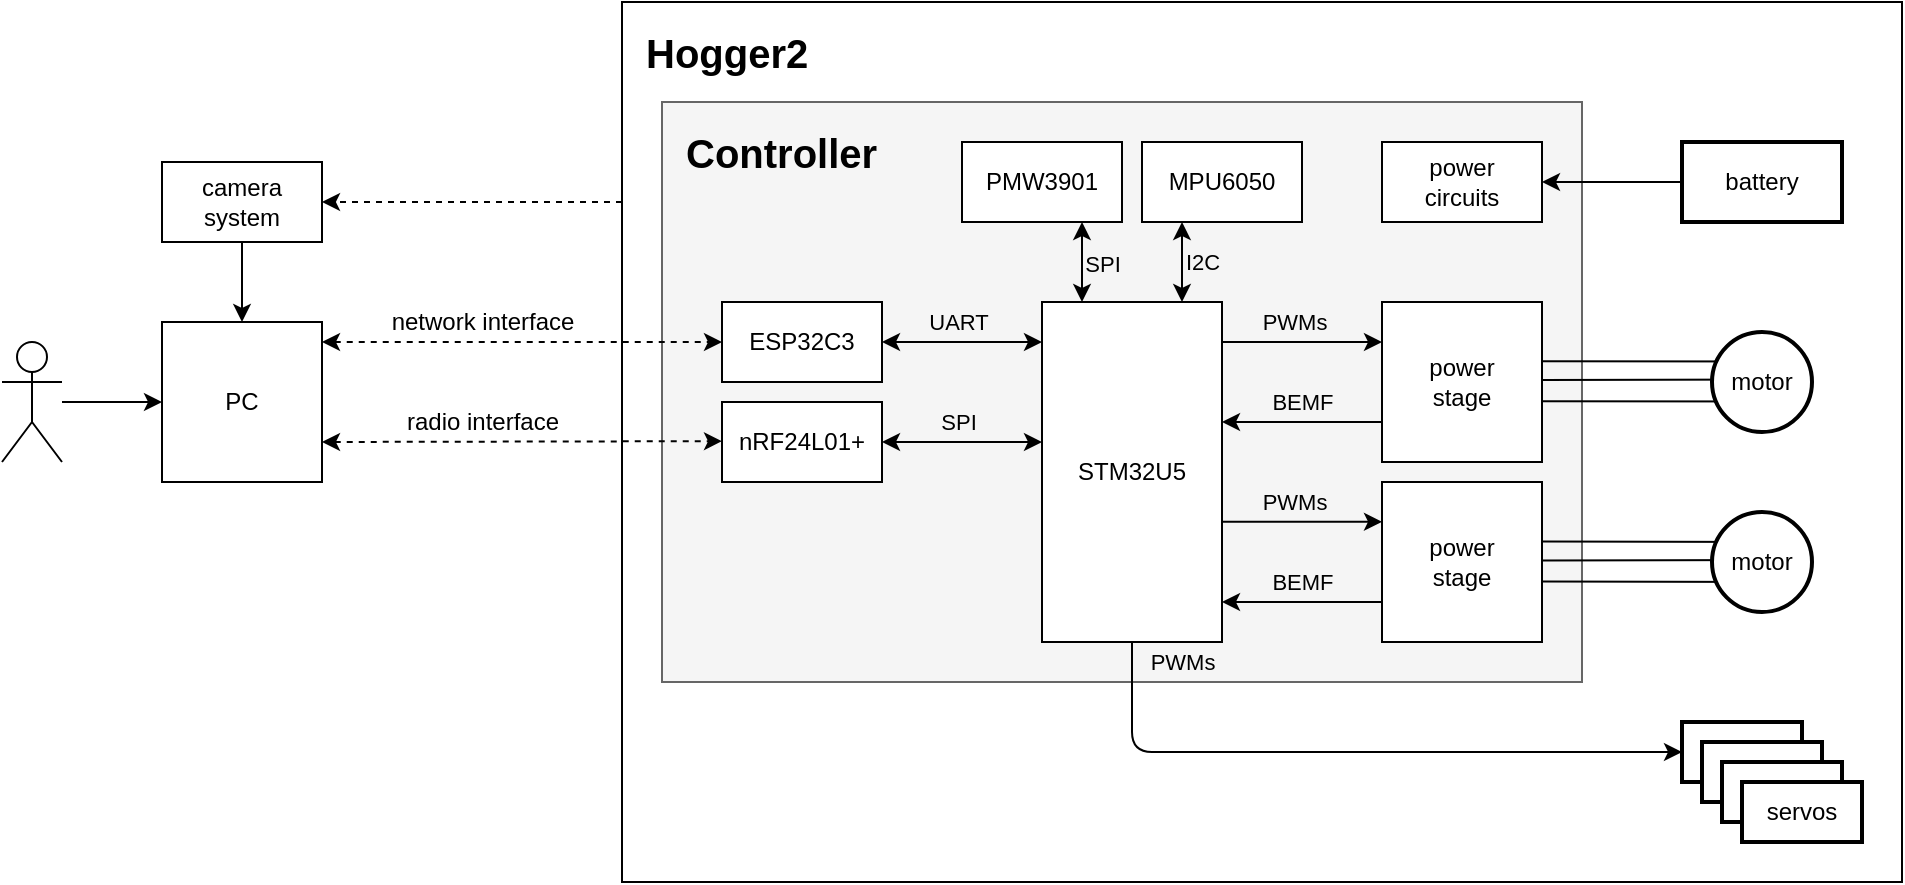 <mxfile>
    <diagram id="qV8_EqAvNHOPIrBKb2IX" name="Page-1">
        <mxGraphModel dx="1090" dy="532" grid="1" gridSize="10" guides="1" tooltips="1" connect="1" arrows="1" fold="1" page="0" pageScale="1" pageWidth="850" pageHeight="1100" math="0" shadow="0">
            <root>
                <mxCell id="0"/>
                <mxCell id="1" parent="0"/>
                <mxCell id="72" value="" style="rounded=0;whiteSpace=wrap;html=1;labelBackgroundColor=none;strokeWidth=1;fontSize=20;" parent="1" vertex="1">
                    <mxGeometry x="270" y="240" width="640" height="440" as="geometry"/>
                </mxCell>
                <mxCell id="61" value="" style="rounded=0;whiteSpace=wrap;html=1;strokeWidth=1;fillColor=#f5f5f5;fontColor=#333333;strokeColor=#666666;" parent="1" vertex="1">
                    <mxGeometry x="290" y="290" width="460" height="290" as="geometry"/>
                </mxCell>
                <mxCell id="2" value="STM32U5" style="rounded=0;whiteSpace=wrap;html=1;" parent="1" vertex="1">
                    <mxGeometry x="480" y="390" width="90" height="170" as="geometry"/>
                </mxCell>
                <mxCell id="3" value="ESP32C3" style="rounded=0;whiteSpace=wrap;html=1;" parent="1" vertex="1">
                    <mxGeometry x="320" y="390" width="80" height="40" as="geometry"/>
                </mxCell>
                <mxCell id="4" value="nRF24L01+" style="rounded=0;whiteSpace=wrap;html=1;" parent="1" vertex="1">
                    <mxGeometry x="320" y="440" width="80" height="40" as="geometry"/>
                </mxCell>
                <mxCell id="5" value="" style="endArrow=classic;startArrow=classic;html=1;exitX=1;exitY=0.5;exitDx=0;exitDy=0;" parent="1" source="3" edge="1">
                    <mxGeometry width="50" height="50" relative="1" as="geometry">
                        <mxPoint x="420" y="410" as="sourcePoint"/>
                        <mxPoint x="480" y="410" as="targetPoint"/>
                    </mxGeometry>
                </mxCell>
                <mxCell id="7" value="UART" style="edgeLabel;html=1;align=center;verticalAlign=middle;resizable=0;points=[];labelBackgroundColor=none;" parent="5" vertex="1" connectable="0">
                    <mxGeometry x="-0.292" y="1" relative="1" as="geometry">
                        <mxPoint x="9" y="-9" as="offset"/>
                    </mxGeometry>
                </mxCell>
                <mxCell id="6" value="" style="endArrow=classic;startArrow=classic;html=1;exitX=1;exitY=0.5;exitDx=0;exitDy=0;" parent="1" source="4" edge="1">
                    <mxGeometry width="50" height="50" relative="1" as="geometry">
                        <mxPoint x="390" y="459.83" as="sourcePoint"/>
                        <mxPoint x="480" y="460" as="targetPoint"/>
                    </mxGeometry>
                </mxCell>
                <mxCell id="8" value="SPI" style="edgeLabel;html=1;align=center;verticalAlign=middle;resizable=0;points=[];labelBackgroundColor=none;" parent="6" vertex="1" connectable="0">
                    <mxGeometry x="-0.267" relative="1" as="geometry">
                        <mxPoint x="8" y="-10" as="offset"/>
                    </mxGeometry>
                </mxCell>
                <mxCell id="9" value="" style="shape=umlActor;verticalLabelPosition=bottom;verticalAlign=top;html=1;outlineConnect=0;" parent="1" vertex="1">
                    <mxGeometry x="-40" y="410" width="30" height="60" as="geometry"/>
                </mxCell>
                <mxCell id="10" value="PC" style="rounded=0;whiteSpace=wrap;html=1;" parent="1" vertex="1">
                    <mxGeometry x="40" y="400" width="80" height="80" as="geometry"/>
                </mxCell>
                <mxCell id="11" value="" style="endArrow=classic;startArrow=none;html=1;entryX=0;entryY=0.5;entryDx=0;entryDy=0;startFill=0;" parent="1" source="9" target="10" edge="1">
                    <mxGeometry width="50" height="50" relative="1" as="geometry">
                        <mxPoint x="75" y="530" as="sourcePoint"/>
                        <mxPoint x="75" y="480" as="targetPoint"/>
                    </mxGeometry>
                </mxCell>
                <mxCell id="15" value="" style="endArrow=classic;startArrow=classic;html=1;dashed=1;entryX=0;entryY=0.5;entryDx=0;entryDy=0;" parent="1" target="3" edge="1">
                    <mxGeometry width="50" height="50" relative="1" as="geometry">
                        <mxPoint x="120" y="410" as="sourcePoint"/>
                        <mxPoint x="310" y="409.58" as="targetPoint"/>
                    </mxGeometry>
                </mxCell>
                <mxCell id="75" value="network interface" style="edgeLabel;html=1;align=center;verticalAlign=middle;resizable=0;points=[];fontSize=12;" parent="15" vertex="1" connectable="0">
                    <mxGeometry x="-0.409" y="2" relative="1" as="geometry">
                        <mxPoint x="21" y="-8" as="offset"/>
                    </mxGeometry>
                </mxCell>
                <mxCell id="16" value="MPU6050" style="rounded=0;whiteSpace=wrap;html=1;" parent="1" vertex="1">
                    <mxGeometry x="530" y="310" width="80" height="40" as="geometry"/>
                </mxCell>
                <mxCell id="17" value="PMW3901" style="rounded=0;whiteSpace=wrap;html=1;" parent="1" vertex="1">
                    <mxGeometry x="440" y="310" width="80" height="40" as="geometry"/>
                </mxCell>
                <mxCell id="18" value="" style="endArrow=classic;startArrow=classic;html=1;" parent="1" edge="1">
                    <mxGeometry width="50" height="50" relative="1" as="geometry">
                        <mxPoint x="500" y="390" as="sourcePoint"/>
                        <mxPoint x="500" y="350" as="targetPoint"/>
                    </mxGeometry>
                </mxCell>
                <mxCell id="21" value="SPI" style="edgeLabel;html=1;align=center;verticalAlign=middle;resizable=0;points=[];labelBackgroundColor=none;" parent="18" vertex="1" connectable="0">
                    <mxGeometry x="-0.38" relative="1" as="geometry">
                        <mxPoint x="10" y="-7" as="offset"/>
                    </mxGeometry>
                </mxCell>
                <mxCell id="19" value="" style="endArrow=classic;startArrow=classic;html=1;" parent="1" edge="1">
                    <mxGeometry width="50" height="50" relative="1" as="geometry">
                        <mxPoint x="550" y="390" as="sourcePoint"/>
                        <mxPoint x="550" y="350" as="targetPoint"/>
                    </mxGeometry>
                </mxCell>
                <mxCell id="20" value="I2C" style="edgeLabel;html=1;align=center;verticalAlign=middle;resizable=0;points=[];labelBackgroundColor=none;" parent="19" vertex="1" connectable="0">
                    <mxGeometry x="-0.24" y="-1" relative="1" as="geometry">
                        <mxPoint x="9" y="-5" as="offset"/>
                    </mxGeometry>
                </mxCell>
                <mxCell id="22" value="power&lt;br&gt;stage" style="rounded=0;whiteSpace=wrap;html=1;" parent="1" vertex="1">
                    <mxGeometry x="650" y="390" width="80" height="80" as="geometry"/>
                </mxCell>
                <mxCell id="23" value="power&lt;br&gt;stage" style="rounded=0;whiteSpace=wrap;html=1;" parent="1" vertex="1">
                    <mxGeometry x="650" y="480" width="80" height="80" as="geometry"/>
                </mxCell>
                <mxCell id="24" value="" style="endArrow=classic;html=1;" parent="1" edge="1">
                    <mxGeometry width="50" height="50" relative="1" as="geometry">
                        <mxPoint x="570" y="410" as="sourcePoint"/>
                        <mxPoint x="650" y="410" as="targetPoint"/>
                    </mxGeometry>
                </mxCell>
                <mxCell id="26" value="PWMs" style="edgeLabel;html=1;align=center;verticalAlign=middle;resizable=0;points=[];labelBackgroundColor=none;" parent="24" vertex="1" connectable="0">
                    <mxGeometry x="-0.453" relative="1" as="geometry">
                        <mxPoint x="14" y="-10" as="offset"/>
                    </mxGeometry>
                </mxCell>
                <mxCell id="28" value="" style="endArrow=classic;html=1;" parent="1" edge="1">
                    <mxGeometry width="50" height="50" relative="1" as="geometry">
                        <mxPoint x="650" y="450" as="sourcePoint"/>
                        <mxPoint x="570" y="450" as="targetPoint"/>
                    </mxGeometry>
                </mxCell>
                <mxCell id="30" value="BEMF" style="edgeLabel;html=1;align=center;verticalAlign=middle;resizable=0;points=[];labelBackgroundColor=none;" parent="28" vertex="1" connectable="0">
                    <mxGeometry x="0.347" y="2" relative="1" as="geometry">
                        <mxPoint x="14" y="-12" as="offset"/>
                    </mxGeometry>
                </mxCell>
                <mxCell id="34" value="" style="endArrow=classic;html=1;" parent="1" edge="1">
                    <mxGeometry width="50" height="50" relative="1" as="geometry">
                        <mxPoint x="570" y="499.89" as="sourcePoint"/>
                        <mxPoint x="650" y="499.89" as="targetPoint"/>
                    </mxGeometry>
                </mxCell>
                <mxCell id="35" value="PWMs" style="edgeLabel;html=1;align=center;verticalAlign=middle;resizable=0;points=[];labelBackgroundColor=none;" parent="34" vertex="1" connectable="0">
                    <mxGeometry x="-0.453" relative="1" as="geometry">
                        <mxPoint x="14" y="-10" as="offset"/>
                    </mxGeometry>
                </mxCell>
                <mxCell id="36" value="" style="endArrow=classic;html=1;" parent="1" edge="1">
                    <mxGeometry width="50" height="50" relative="1" as="geometry">
                        <mxPoint x="650" y="540" as="sourcePoint"/>
                        <mxPoint x="570" y="540" as="targetPoint"/>
                    </mxGeometry>
                </mxCell>
                <mxCell id="37" value="BEMF" style="edgeLabel;html=1;align=center;verticalAlign=middle;resizable=0;points=[];labelBackgroundColor=none;" parent="36" vertex="1" connectable="0">
                    <mxGeometry x="0.347" y="2" relative="1" as="geometry">
                        <mxPoint x="14" y="-12" as="offset"/>
                    </mxGeometry>
                </mxCell>
                <mxCell id="48" value="" style="endArrow=none;html=1;" parent="1" edge="1">
                    <mxGeometry width="50" height="50" relative="1" as="geometry">
                        <mxPoint x="730" y="439.6" as="sourcePoint"/>
                        <mxPoint x="850" y="439.8" as="targetPoint"/>
                    </mxGeometry>
                </mxCell>
                <mxCell id="49" value="" style="endArrow=none;html=1;" parent="1" edge="1">
                    <mxGeometry width="50" height="50" relative="1" as="geometry">
                        <mxPoint x="730" y="429.03" as="sourcePoint"/>
                        <mxPoint x="850" y="428.8" as="targetPoint"/>
                    </mxGeometry>
                </mxCell>
                <mxCell id="50" value="" style="endArrow=none;html=1;" parent="1" edge="1">
                    <mxGeometry width="50" height="50" relative="1" as="geometry">
                        <mxPoint x="730" y="419.6" as="sourcePoint"/>
                        <mxPoint x="850" y="419.8" as="targetPoint"/>
                    </mxGeometry>
                </mxCell>
                <mxCell id="40" value="motor" style="ellipse;whiteSpace=wrap;html=1;aspect=fixed;strokeWidth=2;" parent="1" vertex="1">
                    <mxGeometry x="815" y="405" width="50" height="50" as="geometry"/>
                </mxCell>
                <mxCell id="55" value="" style="rounded=0;whiteSpace=wrap;html=1;strokeWidth=2;" parent="1" vertex="1">
                    <mxGeometry x="800" y="600" width="60" height="30" as="geometry"/>
                </mxCell>
                <mxCell id="56" value="" style="rounded=0;whiteSpace=wrap;html=1;strokeWidth=2;" parent="1" vertex="1">
                    <mxGeometry x="810" y="610" width="60" height="30" as="geometry"/>
                </mxCell>
                <mxCell id="57" value="" style="rounded=0;whiteSpace=wrap;html=1;strokeWidth=2;" parent="1" vertex="1">
                    <mxGeometry x="820" y="620" width="60" height="30" as="geometry"/>
                </mxCell>
                <mxCell id="58" value="servos" style="rounded=0;whiteSpace=wrap;html=1;strokeWidth=2;" parent="1" vertex="1">
                    <mxGeometry x="830" y="630" width="60" height="30" as="geometry"/>
                </mxCell>
                <mxCell id="59" value="" style="endArrow=classic;html=1;entryX=0;entryY=0.5;entryDx=0;entryDy=0;exitX=0.5;exitY=1;exitDx=0;exitDy=0;" parent="1" source="2" target="55" edge="1">
                    <mxGeometry width="50" height="50" relative="1" as="geometry">
                        <mxPoint x="730" y="640" as="sourcePoint"/>
                        <mxPoint x="780" y="590" as="targetPoint"/>
                        <Array as="points">
                            <mxPoint x="525" y="615"/>
                        </Array>
                    </mxGeometry>
                </mxCell>
                <mxCell id="60" value="PWMs" style="edgeLabel;html=1;align=center;verticalAlign=middle;resizable=0;points=[];labelBackgroundColor=none;" parent="59" vertex="1" connectable="0">
                    <mxGeometry x="-0.479" y="2" relative="1" as="geometry">
                        <mxPoint x="-6" y="-43" as="offset"/>
                    </mxGeometry>
                </mxCell>
                <mxCell id="66" value="" style="endArrow=classic;startArrow=classic;html=1;dashed=1;entryX=0;entryY=0.5;entryDx=0;entryDy=0;" parent="1" edge="1">
                    <mxGeometry width="50" height="50" relative="1" as="geometry">
                        <mxPoint x="120" y="460" as="sourcePoint"/>
                        <mxPoint x="320" y="459.58" as="targetPoint"/>
                    </mxGeometry>
                </mxCell>
                <mxCell id="77" value="radio interface" style="edgeLabel;html=1;align=center;verticalAlign=middle;resizable=0;points=[];fontSize=12;" parent="66" vertex="1" connectable="0">
                    <mxGeometry x="-0.114" y="2" relative="1" as="geometry">
                        <mxPoint x="-9" y="-8" as="offset"/>
                    </mxGeometry>
                </mxCell>
                <mxCell id="68" value="&lt;b&gt;&lt;font style=&quot;font-size: 20px;&quot;&gt;Controller&lt;/font&gt;&lt;/b&gt;" style="text;html=1;strokeColor=none;fillColor=none;align=left;verticalAlign=middle;whiteSpace=wrap;rounded=0;labelBackgroundColor=none;strokeWidth=1;" parent="1" vertex="1">
                    <mxGeometry x="300" y="300" width="110" height="30" as="geometry"/>
                </mxCell>
                <mxCell id="69" value="power&lt;br&gt;circuits" style="rounded=0;whiteSpace=wrap;html=1;" parent="1" vertex="1">
                    <mxGeometry x="650" y="310" width="80" height="40" as="geometry"/>
                </mxCell>
                <mxCell id="70" value="battery" style="rounded=0;whiteSpace=wrap;html=1;strokeWidth=2;" parent="1" vertex="1">
                    <mxGeometry x="800" y="310" width="80" height="40" as="geometry"/>
                </mxCell>
                <mxCell id="71" value="" style="endArrow=classic;html=1;fontSize=20;exitX=0;exitY=0.5;exitDx=0;exitDy=0;entryX=1;entryY=0.5;entryDx=0;entryDy=0;" parent="1" source="70" target="69" edge="1">
                    <mxGeometry width="50" height="50" relative="1" as="geometry">
                        <mxPoint x="590" y="440" as="sourcePoint"/>
                        <mxPoint x="640" y="390" as="targetPoint"/>
                    </mxGeometry>
                </mxCell>
                <mxCell id="73" value="&lt;b&gt;&lt;font style=&quot;font-size: 20px;&quot;&gt;Hogger2&lt;/font&gt;&lt;/b&gt;" style="text;html=1;strokeColor=none;fillColor=none;align=left;verticalAlign=middle;whiteSpace=wrap;rounded=0;labelBackgroundColor=none;strokeWidth=1;" parent="1" vertex="1">
                    <mxGeometry x="280" y="250" width="110" height="30" as="geometry"/>
                </mxCell>
                <mxCell id="74" value="camera&lt;br style=&quot;font-size: 12px;&quot;&gt;system" style="rounded=0;whiteSpace=wrap;html=1;labelBackgroundColor=none;strokeWidth=1;fontSize=12;" parent="1" vertex="1">
                    <mxGeometry x="40" y="320" width="80" height="40" as="geometry"/>
                </mxCell>
                <mxCell id="78" value="" style="endArrow=classic;html=1;fontSize=12;dashed=1;entryX=1;entryY=0.5;entryDx=0;entryDy=0;" parent="1" target="74" edge="1">
                    <mxGeometry width="50" height="50" relative="1" as="geometry">
                        <mxPoint x="270" y="340" as="sourcePoint"/>
                        <mxPoint x="180" y="514.71" as="targetPoint"/>
                    </mxGeometry>
                </mxCell>
                <mxCell id="79" value="" style="endArrow=classic;html=1;fontSize=12;exitX=0.5;exitY=1;exitDx=0;exitDy=0;entryX=0.5;entryY=0;entryDx=0;entryDy=0;" parent="1" source="74" target="10" edge="1">
                    <mxGeometry width="50" height="50" relative="1" as="geometry">
                        <mxPoint x="180" y="430" as="sourcePoint"/>
                        <mxPoint x="230" y="380" as="targetPoint"/>
                    </mxGeometry>
                </mxCell>
                <mxCell id="81" value="" style="endArrow=none;html=1;" parent="1" edge="1">
                    <mxGeometry width="50" height="50" relative="1" as="geometry">
                        <mxPoint x="730" y="529.8" as="sourcePoint"/>
                        <mxPoint x="850" y="530" as="targetPoint"/>
                    </mxGeometry>
                </mxCell>
                <mxCell id="82" value="" style="endArrow=none;html=1;" parent="1" edge="1">
                    <mxGeometry width="50" height="50" relative="1" as="geometry">
                        <mxPoint x="730" y="519.23" as="sourcePoint"/>
                        <mxPoint x="850" y="519" as="targetPoint"/>
                    </mxGeometry>
                </mxCell>
                <mxCell id="83" value="" style="endArrow=none;html=1;" parent="1" edge="1">
                    <mxGeometry width="50" height="50" relative="1" as="geometry">
                        <mxPoint x="730" y="509.8" as="sourcePoint"/>
                        <mxPoint x="850" y="510" as="targetPoint"/>
                    </mxGeometry>
                </mxCell>
                <mxCell id="41" value="motor" style="ellipse;whiteSpace=wrap;html=1;aspect=fixed;strokeWidth=2;" parent="1" vertex="1">
                    <mxGeometry x="815" y="495" width="50" height="50" as="geometry"/>
                </mxCell>
            </root>
        </mxGraphModel>
    </diagram>
</mxfile>